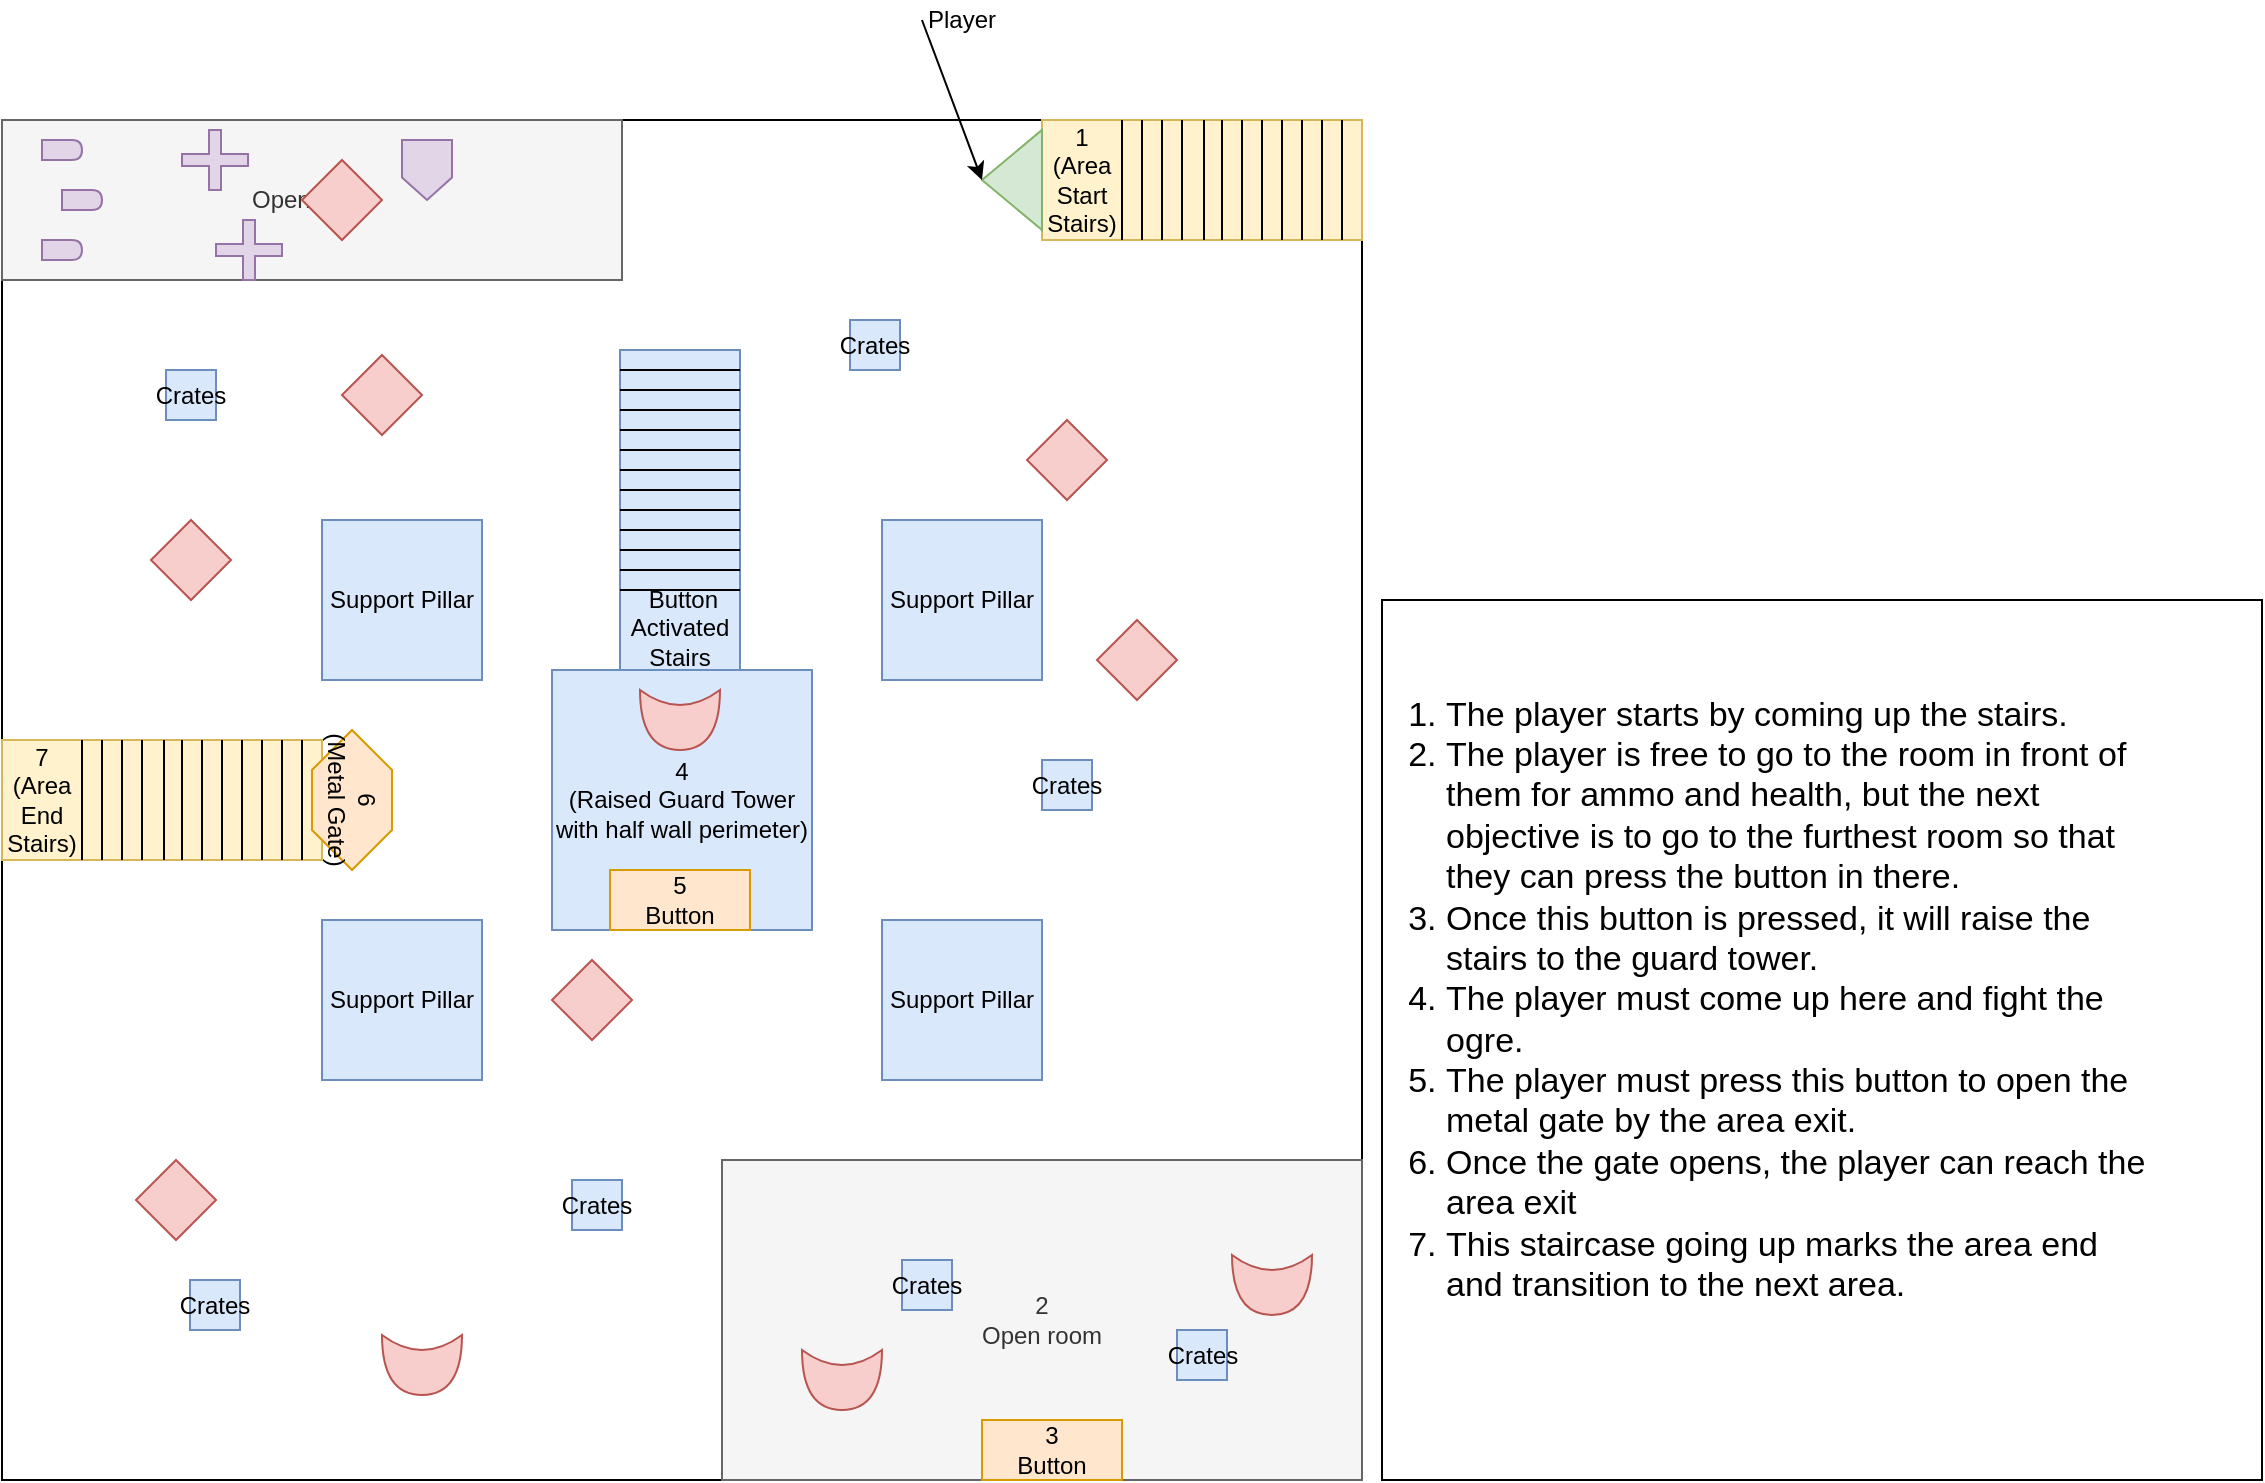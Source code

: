 <mxfile version="13.10.4" type="device"><diagram id="yQ6PhOsheq772qV32ecb" name="Page-1"><mxGraphModel dx="1422" dy="762" grid="1" gridSize="10" guides="1" tooltips="1" connect="1" arrows="1" fold="1" page="1" pageScale="1" pageWidth="850" pageHeight="1100" math="0" shadow="0"><root><mxCell id="0"/><mxCell id="1" parent="0"/><mxCell id="GFHkRD8quGA0V6RxPP5v-1" value="" style="whiteSpace=wrap;html=1;aspect=fixed;fillColor=none;" vertex="1" parent="1"><mxGeometry x="80" y="80" width="680" height="680" as="geometry"/></mxCell><mxCell id="GFHkRD8quGA0V6RxPP5v-2" value="Support Pillar" style="whiteSpace=wrap;html=1;aspect=fixed;fillColor=#dae8fc;strokeColor=#6c8ebf;" vertex="1" parent="1"><mxGeometry x="240" y="280" width="80" height="80" as="geometry"/></mxCell><mxCell id="GFHkRD8quGA0V6RxPP5v-3" value="Support Pillar" style="whiteSpace=wrap;html=1;aspect=fixed;fillColor=#dae8fc;strokeColor=#6c8ebf;" vertex="1" parent="1"><mxGeometry x="520" y="280" width="80" height="80" as="geometry"/></mxCell><mxCell id="GFHkRD8quGA0V6RxPP5v-4" value="Support Pillar" style="whiteSpace=wrap;html=1;aspect=fixed;fillColor=#dae8fc;strokeColor=#6c8ebf;" vertex="1" parent="1"><mxGeometry x="520" y="480" width="80" height="80" as="geometry"/></mxCell><mxCell id="GFHkRD8quGA0V6RxPP5v-5" value="Support Pillar" style="whiteSpace=wrap;html=1;aspect=fixed;fillColor=#dae8fc;strokeColor=#6c8ebf;" vertex="1" parent="1"><mxGeometry x="240" y="480" width="80" height="80" as="geometry"/></mxCell><mxCell id="GFHkRD8quGA0V6RxPP5v-6" value="" style="group;rotation=-180;" vertex="1" connectable="0" parent="1"><mxGeometry x="600" y="80" width="160" height="60" as="geometry"/></mxCell><mxCell id="GFHkRD8quGA0V6RxPP5v-7" value="" style="rounded=0;whiteSpace=wrap;html=1;fillColor=#fff2cc;strokeColor=#d6b656;rotation=-180;" vertex="1" parent="GFHkRD8quGA0V6RxPP5v-6"><mxGeometry width="160" height="60" as="geometry"/></mxCell><mxCell id="GFHkRD8quGA0V6RxPP5v-8" value="" style="endArrow=none;html=1;exitX=0.25;exitY=1;exitDx=0;exitDy=0;entryX=0.25;entryY=0;entryDx=0;entryDy=0;" edge="1" parent="GFHkRD8quGA0V6RxPP5v-6" source="GFHkRD8quGA0V6RxPP5v-7" target="GFHkRD8quGA0V6RxPP5v-7"><mxGeometry width="50" height="50" relative="1" as="geometry"><mxPoint x="130" y="10" as="sourcePoint"/><mxPoint x="80" y="60" as="targetPoint"/></mxGeometry></mxCell><mxCell id="GFHkRD8quGA0V6RxPP5v-9" value="" style="endArrow=none;html=1;exitX=0.25;exitY=1;exitDx=0;exitDy=0;entryX=0.25;entryY=0;entryDx=0;entryDy=0;" edge="1" parent="GFHkRD8quGA0V6RxPP5v-6"><mxGeometry width="50" height="50" relative="1" as="geometry"><mxPoint x="90" as="sourcePoint"/><mxPoint x="90" y="60" as="targetPoint"/></mxGeometry></mxCell><mxCell id="GFHkRD8quGA0V6RxPP5v-10" value="" style="endArrow=none;html=1;exitX=0.25;exitY=1;exitDx=0;exitDy=0;entryX=0.25;entryY=0;entryDx=0;entryDy=0;" edge="1" parent="GFHkRD8quGA0V6RxPP5v-6"><mxGeometry width="50" height="50" relative="1" as="geometry"><mxPoint x="40" as="sourcePoint"/><mxPoint x="40" y="60" as="targetPoint"/></mxGeometry></mxCell><mxCell id="GFHkRD8quGA0V6RxPP5v-11" value="" style="endArrow=none;html=1;exitX=0.25;exitY=1;exitDx=0;exitDy=0;entryX=0.25;entryY=0;entryDx=0;entryDy=0;" edge="1" parent="GFHkRD8quGA0V6RxPP5v-6"><mxGeometry width="50" height="50" relative="1" as="geometry"><mxPoint x="50" as="sourcePoint"/><mxPoint x="50" y="60" as="targetPoint"/></mxGeometry></mxCell><mxCell id="GFHkRD8quGA0V6RxPP5v-12" value="" style="endArrow=none;html=1;exitX=0.25;exitY=1;exitDx=0;exitDy=0;entryX=0.25;entryY=0;entryDx=0;entryDy=0;" edge="1" parent="GFHkRD8quGA0V6RxPP5v-6"><mxGeometry width="50" height="50" relative="1" as="geometry"><mxPoint x="60" as="sourcePoint"/><mxPoint x="60" y="60" as="targetPoint"/></mxGeometry></mxCell><mxCell id="GFHkRD8quGA0V6RxPP5v-13" value="" style="endArrow=none;html=1;exitX=0.25;exitY=1;exitDx=0;exitDy=0;entryX=0.25;entryY=0;entryDx=0;entryDy=0;" edge="1" parent="GFHkRD8quGA0V6RxPP5v-6"><mxGeometry width="50" height="50" relative="1" as="geometry"><mxPoint x="70" as="sourcePoint"/><mxPoint x="70" y="60" as="targetPoint"/></mxGeometry></mxCell><mxCell id="GFHkRD8quGA0V6RxPP5v-14" value="" style="endArrow=none;html=1;exitX=0.25;exitY=1;exitDx=0;exitDy=0;entryX=0.25;entryY=0;entryDx=0;entryDy=0;" edge="1" parent="GFHkRD8quGA0V6RxPP5v-6"><mxGeometry width="50" height="50" relative="1" as="geometry"><mxPoint x="100" as="sourcePoint"/><mxPoint x="100" y="60" as="targetPoint"/></mxGeometry></mxCell><mxCell id="GFHkRD8quGA0V6RxPP5v-15" value="" style="endArrow=none;html=1;exitX=0.25;exitY=1;exitDx=0;exitDy=0;entryX=0.25;entryY=0;entryDx=0;entryDy=0;" edge="1" parent="GFHkRD8quGA0V6RxPP5v-6"><mxGeometry width="50" height="50" relative="1" as="geometry"><mxPoint x="110" as="sourcePoint"/><mxPoint x="110" y="60" as="targetPoint"/></mxGeometry></mxCell><mxCell id="GFHkRD8quGA0V6RxPP5v-16" value="" style="endArrow=none;html=1;exitX=0.25;exitY=1;exitDx=0;exitDy=0;entryX=0.25;entryY=0;entryDx=0;entryDy=0;" edge="1" parent="GFHkRD8quGA0V6RxPP5v-6"><mxGeometry width="50" height="50" relative="1" as="geometry"><mxPoint x="130" as="sourcePoint"/><mxPoint x="130" y="60" as="targetPoint"/></mxGeometry></mxCell><mxCell id="GFHkRD8quGA0V6RxPP5v-17" value="" style="endArrow=none;html=1;exitX=0.25;exitY=1;exitDx=0;exitDy=0;entryX=0.25;entryY=0;entryDx=0;entryDy=0;" edge="1" parent="GFHkRD8quGA0V6RxPP5v-6"><mxGeometry width="50" height="50" relative="1" as="geometry"><mxPoint x="140" as="sourcePoint"/><mxPoint x="140" y="60" as="targetPoint"/></mxGeometry></mxCell><mxCell id="GFHkRD8quGA0V6RxPP5v-18" value="" style="endArrow=none;html=1;exitX=0.25;exitY=1;exitDx=0;exitDy=0;entryX=0.25;entryY=0;entryDx=0;entryDy=0;" edge="1" parent="GFHkRD8quGA0V6RxPP5v-6"><mxGeometry width="50" height="50" relative="1" as="geometry"><mxPoint x="150" as="sourcePoint"/><mxPoint x="150" y="60" as="targetPoint"/></mxGeometry></mxCell><mxCell id="GFHkRD8quGA0V6RxPP5v-19" value="" style="endArrow=none;html=1;exitX=0.25;exitY=1;exitDx=0;exitDy=0;entryX=0.25;entryY=0;entryDx=0;entryDy=0;" edge="1" parent="GFHkRD8quGA0V6RxPP5v-6"><mxGeometry width="50" height="50" relative="1" as="geometry"><mxPoint x="81" as="sourcePoint"/><mxPoint x="81" y="60" as="targetPoint"/></mxGeometry></mxCell><mxCell id="GFHkRD8quGA0V6RxPP5v-20" value="1&lt;br&gt;(Area Start Stairs)" style="text;html=1;strokeColor=none;fillColor=none;align=center;verticalAlign=middle;whiteSpace=wrap;rounded=0;rotation=0;" vertex="1" parent="GFHkRD8quGA0V6RxPP5v-6"><mxGeometry x="5" y="20" width="30" height="20" as="geometry"/></mxCell><mxCell id="GFHkRD8quGA0V6RxPP5v-21" value="" style="triangle;whiteSpace=wrap;html=1;fillColor=#d5e8d4;strokeColor=#82b366;rotation=-180;" vertex="1" parent="1"><mxGeometry x="570" y="85" width="30" height="50" as="geometry"/></mxCell><mxCell id="GFHkRD8quGA0V6RxPP5v-22" value="" style="endArrow=classic;html=1;entryX=1;entryY=0.5;entryDx=0;entryDy=0;exitX=0;exitY=0.5;exitDx=0;exitDy=0;" edge="1" parent="1" source="GFHkRD8quGA0V6RxPP5v-23" target="GFHkRD8quGA0V6RxPP5v-21"><mxGeometry width="50" height="50" relative="1" as="geometry"><mxPoint x="680" y="120" as="sourcePoint"/><mxPoint x="730" y="70" as="targetPoint"/></mxGeometry></mxCell><mxCell id="GFHkRD8quGA0V6RxPP5v-23" value="Player" style="text;html=1;strokeColor=none;fillColor=none;align=center;verticalAlign=middle;whiteSpace=wrap;rounded=0;" vertex="1" parent="1"><mxGeometry x="540" y="20" width="40" height="20" as="geometry"/></mxCell><mxCell id="GFHkRD8quGA0V6RxPP5v-24" value="" style="group;rotation=-180;" vertex="1" connectable="0" parent="1"><mxGeometry x="80" y="390" width="160" height="60" as="geometry"/></mxCell><mxCell id="GFHkRD8quGA0V6RxPP5v-25" value="" style="rounded=0;whiteSpace=wrap;html=1;fillColor=#fff2cc;strokeColor=#d6b656;rotation=-180;" vertex="1" parent="GFHkRD8quGA0V6RxPP5v-24"><mxGeometry width="160" height="60" as="geometry"/></mxCell><mxCell id="GFHkRD8quGA0V6RxPP5v-26" value="" style="endArrow=none;html=1;exitX=0.25;exitY=1;exitDx=0;exitDy=0;entryX=0.25;entryY=0;entryDx=0;entryDy=0;" edge="1" parent="GFHkRD8quGA0V6RxPP5v-24" source="GFHkRD8quGA0V6RxPP5v-25" target="GFHkRD8quGA0V6RxPP5v-25"><mxGeometry width="50" height="50" relative="1" as="geometry"><mxPoint x="130" y="10" as="sourcePoint"/><mxPoint x="80" y="60" as="targetPoint"/></mxGeometry></mxCell><mxCell id="GFHkRD8quGA0V6RxPP5v-27" value="" style="endArrow=none;html=1;exitX=0.25;exitY=1;exitDx=0;exitDy=0;entryX=0.25;entryY=0;entryDx=0;entryDy=0;" edge="1" parent="GFHkRD8quGA0V6RxPP5v-24"><mxGeometry width="50" height="50" relative="1" as="geometry"><mxPoint x="90" as="sourcePoint"/><mxPoint x="90" y="60" as="targetPoint"/></mxGeometry></mxCell><mxCell id="GFHkRD8quGA0V6RxPP5v-28" value="" style="endArrow=none;html=1;exitX=0.25;exitY=1;exitDx=0;exitDy=0;entryX=0.25;entryY=0;entryDx=0;entryDy=0;" edge="1" parent="GFHkRD8quGA0V6RxPP5v-24"><mxGeometry width="50" height="50" relative="1" as="geometry"><mxPoint x="40" as="sourcePoint"/><mxPoint x="40" y="60" as="targetPoint"/></mxGeometry></mxCell><mxCell id="GFHkRD8quGA0V6RxPP5v-29" value="" style="endArrow=none;html=1;exitX=0.25;exitY=1;exitDx=0;exitDy=0;entryX=0.25;entryY=0;entryDx=0;entryDy=0;" edge="1" parent="GFHkRD8quGA0V6RxPP5v-24"><mxGeometry width="50" height="50" relative="1" as="geometry"><mxPoint x="50" as="sourcePoint"/><mxPoint x="50" y="60" as="targetPoint"/></mxGeometry></mxCell><mxCell id="GFHkRD8quGA0V6RxPP5v-30" value="" style="endArrow=none;html=1;exitX=0.25;exitY=1;exitDx=0;exitDy=0;entryX=0.25;entryY=0;entryDx=0;entryDy=0;" edge="1" parent="GFHkRD8quGA0V6RxPP5v-24"><mxGeometry width="50" height="50" relative="1" as="geometry"><mxPoint x="60" as="sourcePoint"/><mxPoint x="60" y="60" as="targetPoint"/></mxGeometry></mxCell><mxCell id="GFHkRD8quGA0V6RxPP5v-31" value="" style="endArrow=none;html=1;exitX=0.25;exitY=1;exitDx=0;exitDy=0;entryX=0.25;entryY=0;entryDx=0;entryDy=0;" edge="1" parent="GFHkRD8quGA0V6RxPP5v-24"><mxGeometry width="50" height="50" relative="1" as="geometry"><mxPoint x="70" as="sourcePoint"/><mxPoint x="70" y="60" as="targetPoint"/></mxGeometry></mxCell><mxCell id="GFHkRD8quGA0V6RxPP5v-32" value="" style="endArrow=none;html=1;exitX=0.25;exitY=1;exitDx=0;exitDy=0;entryX=0.25;entryY=0;entryDx=0;entryDy=0;" edge="1" parent="GFHkRD8quGA0V6RxPP5v-24"><mxGeometry width="50" height="50" relative="1" as="geometry"><mxPoint x="100" as="sourcePoint"/><mxPoint x="100" y="60" as="targetPoint"/></mxGeometry></mxCell><mxCell id="GFHkRD8quGA0V6RxPP5v-33" value="" style="endArrow=none;html=1;exitX=0.25;exitY=1;exitDx=0;exitDy=0;entryX=0.25;entryY=0;entryDx=0;entryDy=0;" edge="1" parent="GFHkRD8quGA0V6RxPP5v-24"><mxGeometry width="50" height="50" relative="1" as="geometry"><mxPoint x="110" as="sourcePoint"/><mxPoint x="110" y="60" as="targetPoint"/></mxGeometry></mxCell><mxCell id="GFHkRD8quGA0V6RxPP5v-34" value="" style="endArrow=none;html=1;exitX=0.25;exitY=1;exitDx=0;exitDy=0;entryX=0.25;entryY=0;entryDx=0;entryDy=0;" edge="1" parent="GFHkRD8quGA0V6RxPP5v-24"><mxGeometry width="50" height="50" relative="1" as="geometry"><mxPoint x="130" as="sourcePoint"/><mxPoint x="130" y="60" as="targetPoint"/></mxGeometry></mxCell><mxCell id="GFHkRD8quGA0V6RxPP5v-35" value="" style="endArrow=none;html=1;exitX=0.25;exitY=1;exitDx=0;exitDy=0;entryX=0.25;entryY=0;entryDx=0;entryDy=0;" edge="1" parent="GFHkRD8quGA0V6RxPP5v-24"><mxGeometry width="50" height="50" relative="1" as="geometry"><mxPoint x="140" as="sourcePoint"/><mxPoint x="140" y="60" as="targetPoint"/></mxGeometry></mxCell><mxCell id="GFHkRD8quGA0V6RxPP5v-36" value="" style="endArrow=none;html=1;exitX=0.25;exitY=1;exitDx=0;exitDy=0;entryX=0.25;entryY=0;entryDx=0;entryDy=0;" edge="1" parent="GFHkRD8quGA0V6RxPP5v-24"><mxGeometry width="50" height="50" relative="1" as="geometry"><mxPoint x="150" as="sourcePoint"/><mxPoint x="150" y="60" as="targetPoint"/></mxGeometry></mxCell><mxCell id="GFHkRD8quGA0V6RxPP5v-37" value="" style="endArrow=none;html=1;exitX=0.25;exitY=1;exitDx=0;exitDy=0;entryX=0.25;entryY=0;entryDx=0;entryDy=0;" edge="1" parent="GFHkRD8quGA0V6RxPP5v-24"><mxGeometry width="50" height="50" relative="1" as="geometry"><mxPoint x="81" as="sourcePoint"/><mxPoint x="81" y="60" as="targetPoint"/></mxGeometry></mxCell><mxCell id="GFHkRD8quGA0V6RxPP5v-38" value="7&lt;br&gt;(Area End Stairs)" style="text;html=1;strokeColor=none;fillColor=none;align=center;verticalAlign=middle;whiteSpace=wrap;rounded=0;rotation=0;" vertex="1" parent="GFHkRD8quGA0V6RxPP5v-24"><mxGeometry x="5" y="20" width="30" height="20" as="geometry"/></mxCell><mxCell id="GFHkRD8quGA0V6RxPP5v-39" value="4&lt;br&gt;(Raised Guard Tower with half wall perimeter)" style="whiteSpace=wrap;html=1;aspect=fixed;fillColor=#dae8fc;strokeColor=#6c8ebf;" vertex="1" parent="1"><mxGeometry x="355" y="355" width="130" height="130" as="geometry"/></mxCell><mxCell id="GFHkRD8quGA0V6RxPP5v-40" value="" style="group;rotation=90;" vertex="1" connectable="0" parent="1"><mxGeometry x="334" y="250" width="170" height="60" as="geometry"/></mxCell><mxCell id="GFHkRD8quGA0V6RxPP5v-41" value="" style="rounded=0;whiteSpace=wrap;html=1;fillColor=#dae8fc;strokeColor=#6c8ebf;rotation=90;" vertex="1" parent="GFHkRD8quGA0V6RxPP5v-40"><mxGeometry x="5" y="-5" width="160" height="60" as="geometry"/></mxCell><mxCell id="GFHkRD8quGA0V6RxPP5v-42" value="" style="endArrow=none;html=1;exitX=0.25;exitY=1;exitDx=0;exitDy=0;entryX=0.25;entryY=0;entryDx=0;entryDy=0;" edge="1" parent="GFHkRD8quGA0V6RxPP5v-40" source="GFHkRD8quGA0V6RxPP5v-41" target="GFHkRD8quGA0V6RxPP5v-41"><mxGeometry width="50" height="50" relative="1" as="geometry"><mxPoint x="65" y="-25" as="sourcePoint"/><mxPoint x="115" y="25" as="targetPoint"/></mxGeometry></mxCell><mxCell id="GFHkRD8quGA0V6RxPP5v-43" value="" style="endArrow=none;html=1;exitX=0.25;exitY=1;exitDx=0;exitDy=0;entryX=0.25;entryY=0;entryDx=0;entryDy=0;" edge="1" parent="GFHkRD8quGA0V6RxPP5v-40"><mxGeometry width="50" height="50" relative="1" as="geometry"><mxPoint x="55" y="15" as="sourcePoint"/><mxPoint x="115" y="15" as="targetPoint"/></mxGeometry></mxCell><mxCell id="GFHkRD8quGA0V6RxPP5v-44" value="" style="endArrow=none;html=1;exitX=0.25;exitY=1;exitDx=0;exitDy=0;entryX=0.25;entryY=0;entryDx=0;entryDy=0;" edge="1" parent="GFHkRD8quGA0V6RxPP5v-40"><mxGeometry width="50" height="50" relative="1" as="geometry"><mxPoint x="55" y="65" as="sourcePoint"/><mxPoint x="115" y="65" as="targetPoint"/></mxGeometry></mxCell><mxCell id="GFHkRD8quGA0V6RxPP5v-45" value="" style="endArrow=none;html=1;exitX=0.25;exitY=1;exitDx=0;exitDy=0;entryX=0.25;entryY=0;entryDx=0;entryDy=0;" edge="1" parent="GFHkRD8quGA0V6RxPP5v-40"><mxGeometry width="50" height="50" relative="1" as="geometry"><mxPoint x="55" y="55" as="sourcePoint"/><mxPoint x="115" y="55" as="targetPoint"/></mxGeometry></mxCell><mxCell id="GFHkRD8quGA0V6RxPP5v-46" value="" style="endArrow=none;html=1;exitX=0.25;exitY=1;exitDx=0;exitDy=0;entryX=0.25;entryY=0;entryDx=0;entryDy=0;" edge="1" parent="GFHkRD8quGA0V6RxPP5v-40"><mxGeometry width="50" height="50" relative="1" as="geometry"><mxPoint x="55" y="45" as="sourcePoint"/><mxPoint x="115" y="45" as="targetPoint"/></mxGeometry></mxCell><mxCell id="GFHkRD8quGA0V6RxPP5v-47" value="" style="endArrow=none;html=1;exitX=0.25;exitY=1;exitDx=0;exitDy=0;entryX=0.25;entryY=0;entryDx=0;entryDy=0;" edge="1" parent="GFHkRD8quGA0V6RxPP5v-40"><mxGeometry width="50" height="50" relative="1" as="geometry"><mxPoint x="55" y="35" as="sourcePoint"/><mxPoint x="115" y="35" as="targetPoint"/></mxGeometry></mxCell><mxCell id="GFHkRD8quGA0V6RxPP5v-48" value="" style="endArrow=none;html=1;exitX=0.25;exitY=1;exitDx=0;exitDy=0;entryX=0.25;entryY=0;entryDx=0;entryDy=0;" edge="1" parent="GFHkRD8quGA0V6RxPP5v-40"><mxGeometry width="50" height="50" relative="1" as="geometry"><mxPoint x="55" y="5" as="sourcePoint"/><mxPoint x="115" y="5" as="targetPoint"/></mxGeometry></mxCell><mxCell id="GFHkRD8quGA0V6RxPP5v-49" value="" style="endArrow=none;html=1;exitX=0.25;exitY=1;exitDx=0;exitDy=0;entryX=0.25;entryY=0;entryDx=0;entryDy=0;" edge="1" parent="GFHkRD8quGA0V6RxPP5v-40"><mxGeometry width="50" height="50" relative="1" as="geometry"><mxPoint x="55" y="-5" as="sourcePoint"/><mxPoint x="115" y="-5" as="targetPoint"/></mxGeometry></mxCell><mxCell id="GFHkRD8quGA0V6RxPP5v-50" value="" style="endArrow=none;html=1;exitX=0.25;exitY=1;exitDx=0;exitDy=0;entryX=0.25;entryY=0;entryDx=0;entryDy=0;" edge="1" parent="GFHkRD8quGA0V6RxPP5v-40"><mxGeometry width="50" height="50" relative="1" as="geometry"><mxPoint x="55" y="-25" as="sourcePoint"/><mxPoint x="115" y="-25" as="targetPoint"/></mxGeometry></mxCell><mxCell id="GFHkRD8quGA0V6RxPP5v-51" value="" style="endArrow=none;html=1;exitX=0.25;exitY=1;exitDx=0;exitDy=0;entryX=0.25;entryY=0;entryDx=0;entryDy=0;" edge="1" parent="GFHkRD8quGA0V6RxPP5v-40"><mxGeometry width="50" height="50" relative="1" as="geometry"><mxPoint x="55" y="-35" as="sourcePoint"/><mxPoint x="115" y="-35" as="targetPoint"/></mxGeometry></mxCell><mxCell id="GFHkRD8quGA0V6RxPP5v-52" value="" style="endArrow=none;html=1;exitX=0.25;exitY=1;exitDx=0;exitDy=0;entryX=0.25;entryY=0;entryDx=0;entryDy=0;" edge="1" parent="GFHkRD8quGA0V6RxPP5v-40"><mxGeometry width="50" height="50" relative="1" as="geometry"><mxPoint x="55" y="-45" as="sourcePoint"/><mxPoint x="115" y="-45" as="targetPoint"/></mxGeometry></mxCell><mxCell id="GFHkRD8quGA0V6RxPP5v-53" value="" style="endArrow=none;html=1;exitX=0.25;exitY=1;exitDx=0;exitDy=0;entryX=0.25;entryY=0;entryDx=0;entryDy=0;" edge="1" parent="GFHkRD8quGA0V6RxPP5v-40"><mxGeometry width="50" height="50" relative="1" as="geometry"><mxPoint x="55" y="25" as="sourcePoint"/><mxPoint x="115" y="25" as="targetPoint"/></mxGeometry></mxCell><mxCell id="GFHkRD8quGA0V6RxPP5v-54" value="&amp;nbsp;Button Activated &lt;br&gt;Stairs" style="text;html=1;strokeColor=none;fillColor=none;align=center;verticalAlign=middle;whiteSpace=wrap;rounded=0;rotation=0;" vertex="1" parent="GFHkRD8quGA0V6RxPP5v-40"><mxGeometry x="65" y="74" width="40" height="20" as="geometry"/></mxCell><mxCell id="GFHkRD8quGA0V6RxPP5v-57" value="2&lt;br&gt;Open room" style="rounded=0;whiteSpace=wrap;html=1;fillColor=#f5f5f5;strokeColor=#666666;fontColor=#333333;" vertex="1" parent="1"><mxGeometry x="440" y="600" width="320" height="160" as="geometry"/></mxCell><mxCell id="GFHkRD8quGA0V6RxPP5v-58" value="6&lt;br&gt;(Metal Gate)" style="shape=hexagon;perimeter=hexagonPerimeter2;whiteSpace=wrap;html=1;fixedSize=1;strokeColor=#d79b00;fillColor=#ffe6cc;rotation=90;" vertex="1" parent="1"><mxGeometry x="220" y="400" width="70" height="40" as="geometry"/></mxCell><mxCell id="GFHkRD8quGA0V6RxPP5v-59" value="3&lt;br&gt;Button" style="rounded=0;whiteSpace=wrap;html=1;fillColor=#ffe6cc;rotation=0;strokeColor=#d79b00;" vertex="1" parent="1"><mxGeometry x="570" y="730" width="70" height="30" as="geometry"/></mxCell><mxCell id="GFHkRD8quGA0V6RxPP5v-60" value="5&lt;br&gt;Button" style="rounded=0;whiteSpace=wrap;html=1;fillColor=#ffe6cc;rotation=0;strokeColor=#d79b00;" vertex="1" parent="1"><mxGeometry x="384" y="455" width="70" height="30" as="geometry"/></mxCell><mxCell id="GFHkRD8quGA0V6RxPP5v-61" value="Open room" style="rounded=0;whiteSpace=wrap;html=1;fillColor=#f5f5f5;strokeColor=#666666;fontColor=#333333;" vertex="1" parent="1"><mxGeometry x="80" y="80" width="310" height="80" as="geometry"/></mxCell><mxCell id="GFHkRD8quGA0V6RxPP5v-63" value="" style="shape=delay;whiteSpace=wrap;html=1;fillColor=#e1d5e7;strokeColor=#9673a6;" vertex="1" parent="1"><mxGeometry x="100" y="90" width="20" height="10" as="geometry"/></mxCell><mxCell id="GFHkRD8quGA0V6RxPP5v-64" value="" style="shape=delay;whiteSpace=wrap;html=1;fillColor=#e1d5e7;strokeColor=#9673a6;" vertex="1" parent="1"><mxGeometry x="100" y="140" width="20" height="10" as="geometry"/></mxCell><mxCell id="GFHkRD8quGA0V6RxPP5v-65" value="" style="shape=delay;whiteSpace=wrap;html=1;fillColor=#e1d5e7;strokeColor=#9673a6;" vertex="1" parent="1"><mxGeometry x="110" y="115" width="20" height="10" as="geometry"/></mxCell><mxCell id="GFHkRD8quGA0V6RxPP5v-66" value="" style="shape=cross;whiteSpace=wrap;html=1;fillColor=#e1d5e7;strokeColor=#9673a6;" vertex="1" parent="1"><mxGeometry x="170" y="85" width="33" height="30" as="geometry"/></mxCell><mxCell id="GFHkRD8quGA0V6RxPP5v-68" value="" style="shape=cross;whiteSpace=wrap;html=1;fillColor=#e1d5e7;strokeColor=#9673a6;" vertex="1" parent="1"><mxGeometry x="187" y="130" width="33" height="30" as="geometry"/></mxCell><mxCell id="GFHkRD8quGA0V6RxPP5v-69" value="" style="shape=offPageConnector;whiteSpace=wrap;html=1;fillColor=#e1d5e7;strokeColor=#9673a6;" vertex="1" parent="1"><mxGeometry x="280" y="90" width="25" height="30" as="geometry"/></mxCell><mxCell id="GFHkRD8quGA0V6RxPP5v-70" value="Crates" style="whiteSpace=wrap;html=1;aspect=fixed;fillColor=#dae8fc;strokeColor=#6c8ebf;" vertex="1" parent="1"><mxGeometry x="162" y="205" width="25" height="25" as="geometry"/></mxCell><mxCell id="GFHkRD8quGA0V6RxPP5v-71" value="Crates" style="whiteSpace=wrap;html=1;aspect=fixed;fillColor=#dae8fc;strokeColor=#6c8ebf;" vertex="1" parent="1"><mxGeometry x="504" y="180" width="25" height="25" as="geometry"/></mxCell><mxCell id="GFHkRD8quGA0V6RxPP5v-72" value="Crates" style="whiteSpace=wrap;html=1;aspect=fixed;fillColor=#dae8fc;strokeColor=#6c8ebf;" vertex="1" parent="1"><mxGeometry x="365" y="610" width="25" height="25" as="geometry"/></mxCell><mxCell id="GFHkRD8quGA0V6RxPP5v-73" value="Crates" style="whiteSpace=wrap;html=1;aspect=fixed;fillColor=#dae8fc;strokeColor=#6c8ebf;" vertex="1" parent="1"><mxGeometry x="600" y="400" width="25" height="25" as="geometry"/></mxCell><mxCell id="GFHkRD8quGA0V6RxPP5v-74" value="Crates" style="whiteSpace=wrap;html=1;aspect=fixed;fillColor=#dae8fc;strokeColor=#6c8ebf;" vertex="1" parent="1"><mxGeometry x="174" y="660" width="25" height="25" as="geometry"/></mxCell><mxCell id="GFHkRD8quGA0V6RxPP5v-76" value="Crates" style="whiteSpace=wrap;html=1;aspect=fixed;fillColor=#dae8fc;strokeColor=#6c8ebf;" vertex="1" parent="1"><mxGeometry x="530" y="650" width="25" height="25" as="geometry"/></mxCell><mxCell id="GFHkRD8quGA0V6RxPP5v-77" value="Crates" style="whiteSpace=wrap;html=1;aspect=fixed;fillColor=#dae8fc;strokeColor=#6c8ebf;" vertex="1" parent="1"><mxGeometry x="667.5" y="685" width="25" height="25" as="geometry"/></mxCell><mxCell id="GFHkRD8quGA0V6RxPP5v-78" value="" style="shape=xor;whiteSpace=wrap;html=1;fillColor=#f8cecc;strokeColor=#b85450;rotation=90;" vertex="1" parent="1"><mxGeometry x="404" y="360" width="30" height="40" as="geometry"/></mxCell><mxCell id="GFHkRD8quGA0V6RxPP5v-79" value="" style="shape=xor;whiteSpace=wrap;html=1;fillColor=#f8cecc;strokeColor=#b85450;rotation=90;" vertex="1" parent="1"><mxGeometry x="485" y="690" width="30" height="40" as="geometry"/></mxCell><mxCell id="GFHkRD8quGA0V6RxPP5v-80" value="" style="shape=xor;whiteSpace=wrap;html=1;fillColor=#f8cecc;strokeColor=#b85450;rotation=90;" vertex="1" parent="1"><mxGeometry x="700" y="642.5" width="30" height="40" as="geometry"/></mxCell><mxCell id="GFHkRD8quGA0V6RxPP5v-81" value="" style="rhombus;whiteSpace=wrap;html=1;fillColor=#f8cecc;strokeColor=#b85450;" vertex="1" parent="1"><mxGeometry x="250" y="197.5" width="40" height="40" as="geometry"/></mxCell><mxCell id="GFHkRD8quGA0V6RxPP5v-82" value="" style="rhombus;whiteSpace=wrap;html=1;fillColor=#f8cecc;strokeColor=#b85450;" vertex="1" parent="1"><mxGeometry x="154.5" y="280" width="40" height="40" as="geometry"/></mxCell><mxCell id="GFHkRD8quGA0V6RxPP5v-83" value="" style="rhombus;whiteSpace=wrap;html=1;fillColor=#f8cecc;strokeColor=#b85450;" vertex="1" parent="1"><mxGeometry x="592.5" y="230" width="40" height="40" as="geometry"/></mxCell><mxCell id="GFHkRD8quGA0V6RxPP5v-84" value="" style="rhombus;whiteSpace=wrap;html=1;fillColor=#f8cecc;strokeColor=#b85450;" vertex="1" parent="1"><mxGeometry x="627.5" y="330" width="40" height="40" as="geometry"/></mxCell><mxCell id="GFHkRD8quGA0V6RxPP5v-86" value="" style="rhombus;whiteSpace=wrap;html=1;fillColor=#f8cecc;strokeColor=#b85450;" vertex="1" parent="1"><mxGeometry x="355" y="500" width="40" height="40" as="geometry"/></mxCell><mxCell id="GFHkRD8quGA0V6RxPP5v-87" value="" style="rhombus;whiteSpace=wrap;html=1;fillColor=#f8cecc;strokeColor=#b85450;" vertex="1" parent="1"><mxGeometry x="147" y="600" width="40" height="40" as="geometry"/></mxCell><mxCell id="GFHkRD8quGA0V6RxPP5v-88" value="" style="rhombus;whiteSpace=wrap;html=1;fillColor=#f8cecc;strokeColor=#b85450;" vertex="1" parent="1"><mxGeometry x="230" y="100" width="40" height="40" as="geometry"/></mxCell><mxCell id="GFHkRD8quGA0V6RxPP5v-89" value="" style="shape=xor;whiteSpace=wrap;html=1;fillColor=#f8cecc;strokeColor=#b85450;rotation=90;" vertex="1" parent="1"><mxGeometry x="275" y="682.5" width="30" height="40" as="geometry"/></mxCell><mxCell id="GFHkRD8quGA0V6RxPP5v-90" value="" style="whiteSpace=wrap;html=1;aspect=fixed;" vertex="1" parent="1"><mxGeometry x="770" y="320" width="440" height="440" as="geometry"/></mxCell><mxCell id="GFHkRD8quGA0V6RxPP5v-91" value="&lt;ol style=&quot;font-size: 17px;&quot;&gt;&lt;li style=&quot;font-size: 17px;&quot;&gt;The player starts by coming up the stairs.&lt;/li&gt;&lt;li style=&quot;font-size: 17px;&quot;&gt;The player is free to go to the room in front of them for ammo and health, but the next objective is to go to the furthest room so that they can press the button in there.&lt;/li&gt;&lt;li style=&quot;font-size: 17px;&quot;&gt;Once this button is pressed, it will raise the stairs to the guard tower.&lt;/li&gt;&lt;li style=&quot;font-size: 17px;&quot;&gt;The player must come up here and fight the ogre.&lt;/li&gt;&lt;li style=&quot;font-size: 17px;&quot;&gt;The player must press this button to open the metal gate by the area exit.&lt;/li&gt;&lt;li style=&quot;font-size: 17px;&quot;&gt;Once the gate opens, the player can reach the area exit&lt;/li&gt;&lt;li style=&quot;font-size: 17px;&quot;&gt;This staircase going up marks the area end and transition to the next area.&lt;/li&gt;&lt;/ol&gt;" style="text;html=1;strokeColor=none;fillColor=none;align=left;verticalAlign=middle;whiteSpace=wrap;rounded=0;fontSize=17;" vertex="1" parent="1"><mxGeometry x="760" y="510" width="400" height="20" as="geometry"/></mxCell></root></mxGraphModel></diagram></mxfile>